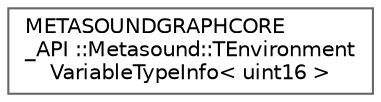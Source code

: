digraph "Graphical Class Hierarchy"
{
 // INTERACTIVE_SVG=YES
 // LATEX_PDF_SIZE
  bgcolor="transparent";
  edge [fontname=Helvetica,fontsize=10,labelfontname=Helvetica,labelfontsize=10];
  node [fontname=Helvetica,fontsize=10,shape=box,height=0.2,width=0.4];
  rankdir="LR";
  Node0 [id="Node000000",label="METASOUNDGRAPHCORE\l_API ::Metasound::TEnvironment\lVariableTypeInfo\< uint16 \>",height=0.2,width=0.4,color="grey40", fillcolor="white", style="filled",URL="$d9/d25/structMETASOUNDGRAPHCORE__API_01_1_1Metasound_1_1TEnvironmentVariableTypeInfo_3_01uint16_01_4.html",tooltip=" "];
}
